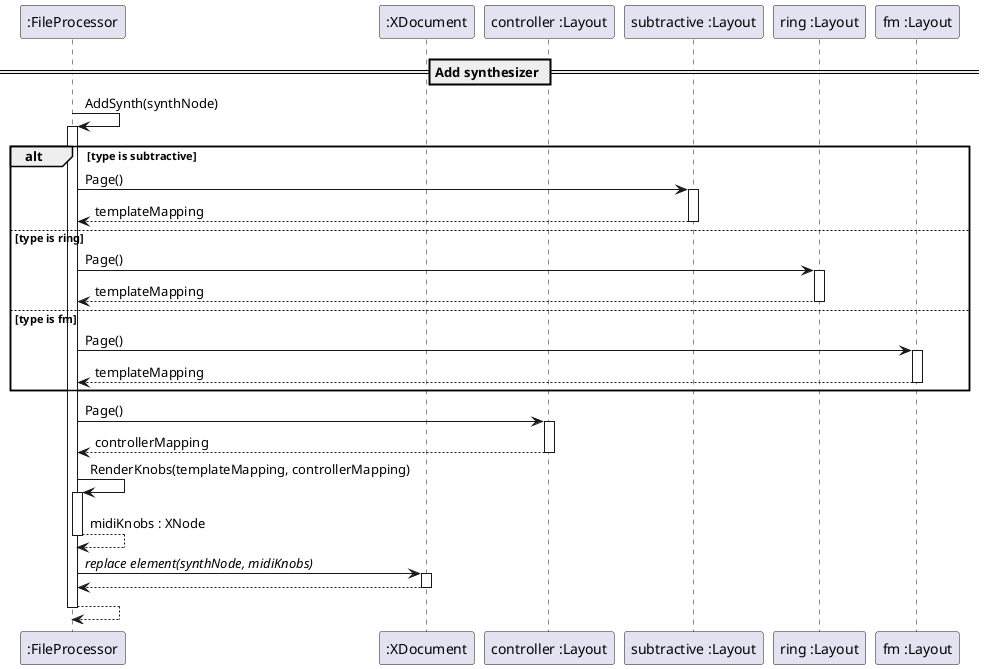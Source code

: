 @startuml
autoactivate on
' skinparam handwritten true
' skinparam backgroundColor #EEEBDC

participant ":FileProcessor" as FileProcessor
participant ":XDocument" as XDocument

participant "controller :Layout" as controller
participant "subtractive :Layout" as subtractive
participant "ring :Layout" as ring
participant "fm :Layout" as fm



	
== Add synthesizer ==
	

FileProcessor -> FileProcessor : AddSynth(synthNode)

alt type is subtractive
	FileProcessor -> subtractive: Page()
	return templateMapping
else type is ring
	FileProcessor -> ring: Page()
	return templateMapping
else type is fm
	FileProcessor -> fm: Page()
	return templateMapping
end

FileProcessor -> controller : Page()
return controllerMapping

FileProcessor -> FileProcessor : RenderKnobs(templateMapping, controllerMapping)
return midiKnobs : XNode

FileProcessor -> XDocument : //replace element(synthNode, midiKnobs)//
return

return

@enduml